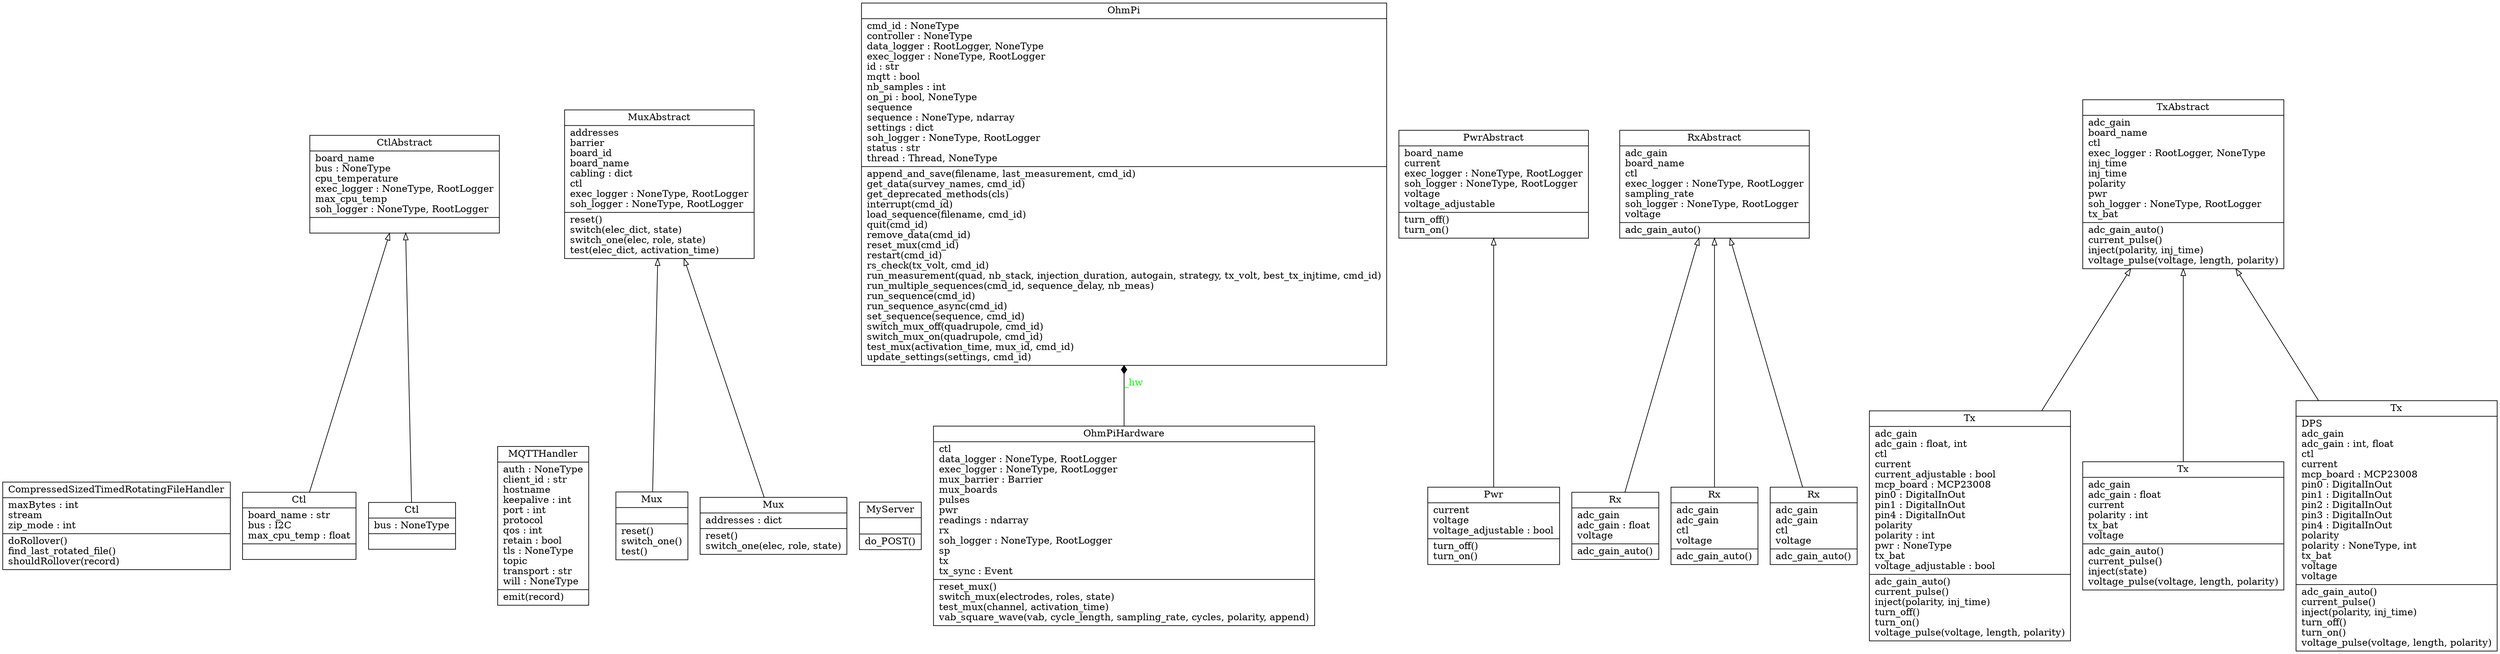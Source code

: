 digraph "classes_uml_ohmpi" {
charset="utf-8"
rankdir=BT
"0" [label="{CompressedSizedTimedRotatingFileHandler|maxBytes : int\lstream\lzip_mode : int\l|doRollover()\lfind_last_rotated_file()\lshouldRollover(record)\l}", shape="record"];
"1" [label="{Ctl|board_name : str\lbus : I2C\lmax_cpu_temp : float\l|}", shape="record"];
"2" [label="{Ctl|bus : NoneType\l|}", shape="record"];
"3" [label="{CtlAbstract|board_name\lbus : NoneType\lcpu_temperature\lexec_logger : NoneType, RootLogger\lmax_cpu_temp\lsoh_logger : NoneType, RootLogger\l|}", shape="record"];
"4" [label="{MQTTHandler|auth : NoneType\lclient_id : str\lhostname\lkeepalive : int\lport : int\lprotocol\lqos : int\lretain : bool\ltls : NoneType\ltopic\ltransport : str\lwill : NoneType\l|emit(record)\l}", shape="record"];
"5" [label="{Mux|\l|reset()\lswitch_one()\ltest()\l}", shape="record"];
"6" [label="{Mux|addresses : dict\l|reset()\lswitch_one(elec, role, state)\l}", shape="record"];
"7" [label="{MuxAbstract|addresses\lbarrier\lboard_id\lboard_name\lcabling : dict\lctl\lexec_logger : NoneType, RootLogger\lsoh_logger : NoneType, RootLogger\l|reset()\lswitch(elec_dict, state)\lswitch_one(elec, role, state)\ltest(elec_dict, activation_time)\l}", shape="record"];
"8" [label="{MyServer|\l|do_POST()\l}", shape="record"];
"9" [label="{OhmPi|cmd_id : NoneType\lcontroller : NoneType\ldata_logger : RootLogger, NoneType\lexec_logger : NoneType, RootLogger\lid : str\lmqtt : bool\lnb_samples : int\lon_pi : bool, NoneType\lsequence\lsequence : NoneType, ndarray\lsettings : dict\lsoh_logger : NoneType, RootLogger\lstatus : str\lthread : Thread, NoneType\l|append_and_save(filename, last_measurement, cmd_id)\lget_data(survey_names, cmd_id)\lget_deprecated_methods(cls)\linterrupt(cmd_id)\lload_sequence(filename, cmd_id)\lquit(cmd_id)\lremove_data(cmd_id)\lreset_mux(cmd_id)\lrestart(cmd_id)\lrs_check(tx_volt, cmd_id)\lrun_measurement(quad, nb_stack, injection_duration, autogain, strategy, tx_volt, best_tx_injtime, cmd_id)\lrun_multiple_sequences(cmd_id, sequence_delay, nb_meas)\lrun_sequence(cmd_id)\lrun_sequence_async(cmd_id)\lset_sequence(sequence, cmd_id)\lswitch_mux_off(quadrupole, cmd_id)\lswitch_mux_on(quadrupole, cmd_id)\ltest_mux(activation_time, mux_id, cmd_id)\lupdate_settings(settings, cmd_id)\l}", shape="record"];
"10" [label="{OhmPiHardware|ctl\ldata_logger : NoneType, RootLogger\lexec_logger : NoneType, RootLogger\lmux_barrier : Barrier\lmux_boards\lpulses\lpwr\lreadings : ndarray\lrx\lsoh_logger : NoneType, RootLogger\lsp\ltx\ltx_sync : Event\l|reset_mux()\lswitch_mux(electrodes, roles, state)\ltest_mux(channel, activation_time)\lvab_square_wave(vab, cycle_length, sampling_rate, cycles, polarity, append)\l}", shape="record"];
"11" [label="{Pwr|current\lvoltage\lvoltage_adjustable : bool\l|turn_off()\lturn_on()\l}", shape="record"];
"12" [label="{PwrAbstract|board_name\lcurrent\lexec_logger : NoneType, RootLogger\lsoh_logger : NoneType, RootLogger\lvoltage\lvoltage_adjustable\l|turn_off()\lturn_on()\l}", shape="record"];
"13" [label="{Rx|adc_gain\ladc_gain : float\lvoltage\l|adc_gain_auto()\l}", shape="record"];
"14" [label="{Rx|adc_gain\ladc_gain\lctl\lvoltage\l|adc_gain_auto()\l}", shape="record"];
"15" [label="{Rx|adc_gain\ladc_gain\lctl\lvoltage\l|adc_gain_auto()\l}", shape="record"];
"16" [label="{RxAbstract|adc_gain\lboard_name\lctl\lexec_logger : NoneType, RootLogger\lsampling_rate\lsoh_logger : NoneType, RootLogger\lvoltage\l|adc_gain_auto()\l}", shape="record"];
"17" [label="{Tx|adc_gain\ladc_gain : float, int\lctl\lcurrent\lcurrent_adjustable : bool\lmcp_board : MCP23008\lpin0 : DigitalInOut\lpin1 : DigitalInOut\lpin4 : DigitalInOut\lpolarity\lpolarity : int\lpwr : NoneType\ltx_bat\lvoltage_adjustable : bool\l|adc_gain_auto()\lcurrent_pulse()\linject(polarity, inj_time)\lturn_off()\lturn_on()\lvoltage_pulse(voltage, length, polarity)\l}", shape="record"];
"18" [label="{Tx|adc_gain\ladc_gain : float\lcurrent\lpolarity : int\ltx_bat\lvoltage\l|adc_gain_auto()\lcurrent_pulse()\linject(state)\lvoltage_pulse(voltage, length, polarity)\l}", shape="record"];
"19" [label="{Tx|DPS\ladc_gain\ladc_gain : int, float\lctl\lcurrent\lmcp_board : MCP23008\lpin0 : DigitalInOut\lpin1 : DigitalInOut\lpin2 : DigitalInOut\lpin3 : DigitalInOut\lpin4 : DigitalInOut\lpolarity\lpolarity : NoneType, int\ltx_bat\lvoltage\lvoltage\l|adc_gain_auto()\lcurrent_pulse()\linject(polarity, inj_time)\lturn_off()\lturn_on()\lvoltage_pulse(voltage, length, polarity)\l}", shape="record"];
"20" [label="{TxAbstract|adc_gain\lboard_name\lctl\lexec_logger : RootLogger, NoneType\linj_time\linj_time\lpolarity\lpwr\lsoh_logger : NoneType, RootLogger\ltx_bat\l|adc_gain_auto()\lcurrent_pulse()\linject(polarity, inj_time)\lvoltage_pulse(voltage, length, polarity)\l}", shape="record"];
"1" -> "3" [arrowhead="empty", arrowtail="none"];
"2" -> "3" [arrowhead="empty", arrowtail="none"];
"5" -> "7" [arrowhead="empty", arrowtail="none"];
"6" -> "7" [arrowhead="empty", arrowtail="none"];
"11" -> "12" [arrowhead="empty", arrowtail="none"];
"13" -> "16" [arrowhead="empty", arrowtail="none"];
"14" -> "16" [arrowhead="empty", arrowtail="none"];
"15" -> "16" [arrowhead="empty", arrowtail="none"];
"17" -> "20" [arrowhead="empty", arrowtail="none"];
"18" -> "20" [arrowhead="empty", arrowtail="none"];
"19" -> "20" [arrowhead="empty", arrowtail="none"];
"10" -> "9" [arrowhead="diamond", arrowtail="none", fontcolor="green", label="_hw", style="solid"];
}

